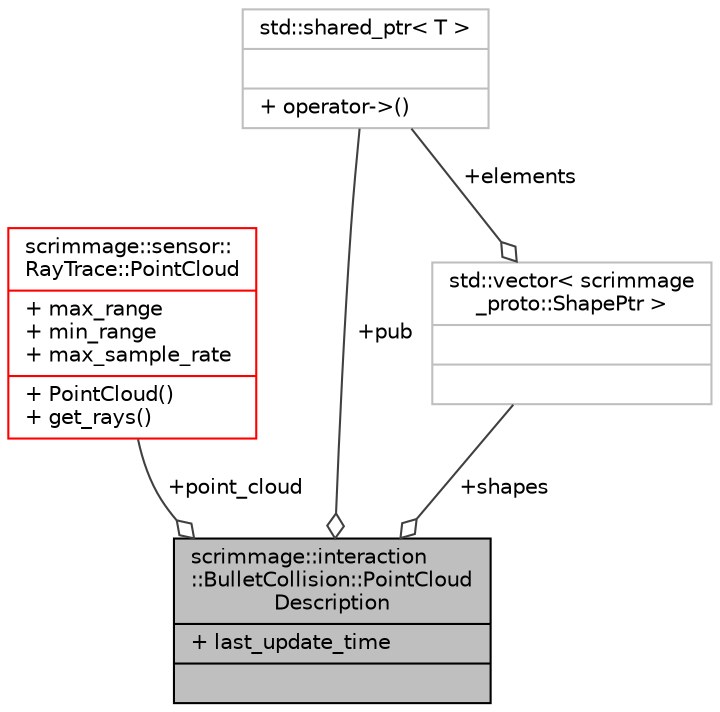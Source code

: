 digraph "scrimmage::interaction::BulletCollision::PointCloudDescription"
{
 // LATEX_PDF_SIZE
  edge [fontname="Helvetica",fontsize="10",labelfontname="Helvetica",labelfontsize="10"];
  node [fontname="Helvetica",fontsize="10",shape=record];
  Node1 [label="{scrimmage::interaction\l::BulletCollision::PointCloud\lDescription\n|+ last_update_time\l|}",height=0.2,width=0.4,color="black", fillcolor="grey75", style="filled", fontcolor="black",tooltip=" "];
  Node2 -> Node1 [color="grey25",fontsize="10",style="solid",label=" +point_cloud" ,arrowhead="odiamond",fontname="Helvetica"];
  Node2 [label="{scrimmage::sensor::\lRayTrace::PointCloud\n|+ max_range\l+ min_range\l+ max_sample_rate\l|+ PointCloud()\l+ get_rays()\l}",height=0.2,width=0.4,color="red", fillcolor="white", style="filled",URL="$classscrimmage_1_1sensor_1_1RayTrace_1_1PointCloud.html",tooltip=" "];
  Node9 -> Node1 [color="grey25",fontsize="10",style="solid",label=" +pub" ,arrowhead="odiamond",fontname="Helvetica"];
  Node9 [label="{std::shared_ptr\< T \>\n||+ operator-\>()\l}",height=0.2,width=0.4,color="grey75", fillcolor="white", style="filled",tooltip="STL class."];
  Node10 -> Node1 [color="grey25",fontsize="10",style="solid",label=" +shapes" ,arrowhead="odiamond",fontname="Helvetica"];
  Node10 [label="{std::vector\< scrimmage\l_proto::ShapePtr \>\n||}",height=0.2,width=0.4,color="grey75", fillcolor="white", style="filled",tooltip=" "];
  Node9 -> Node10 [color="grey25",fontsize="10",style="solid",label=" +elements" ,arrowhead="odiamond",fontname="Helvetica"];
}
